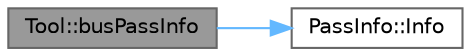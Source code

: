 digraph "Tool::busPassInfo"
{
 // LATEX_PDF_SIZE
  bgcolor="transparent";
  edge [fontname=Helvetica,fontsize=10,labelfontname=Helvetica,labelfontsize=10];
  node [fontname=Helvetica,fontsize=10,shape=box,height=0.2,width=0.4];
  rankdir="LR";
  Node1 [label="Tool::busPassInfo",height=0.2,width=0.4,color="gray40", fillcolor="grey60", style="filled", fontcolor="black",tooltip=" "];
  Node1 -> Node2 [color="steelblue1",style="solid"];
  Node2 [label="PassInfo::Info",height=0.2,width=0.4,color="grey40", fillcolor="white", style="filled",URL="$class_pass_info.html#a9223156da3341f5f0e2982a51d9e4e07",tooltip=" "];
}
